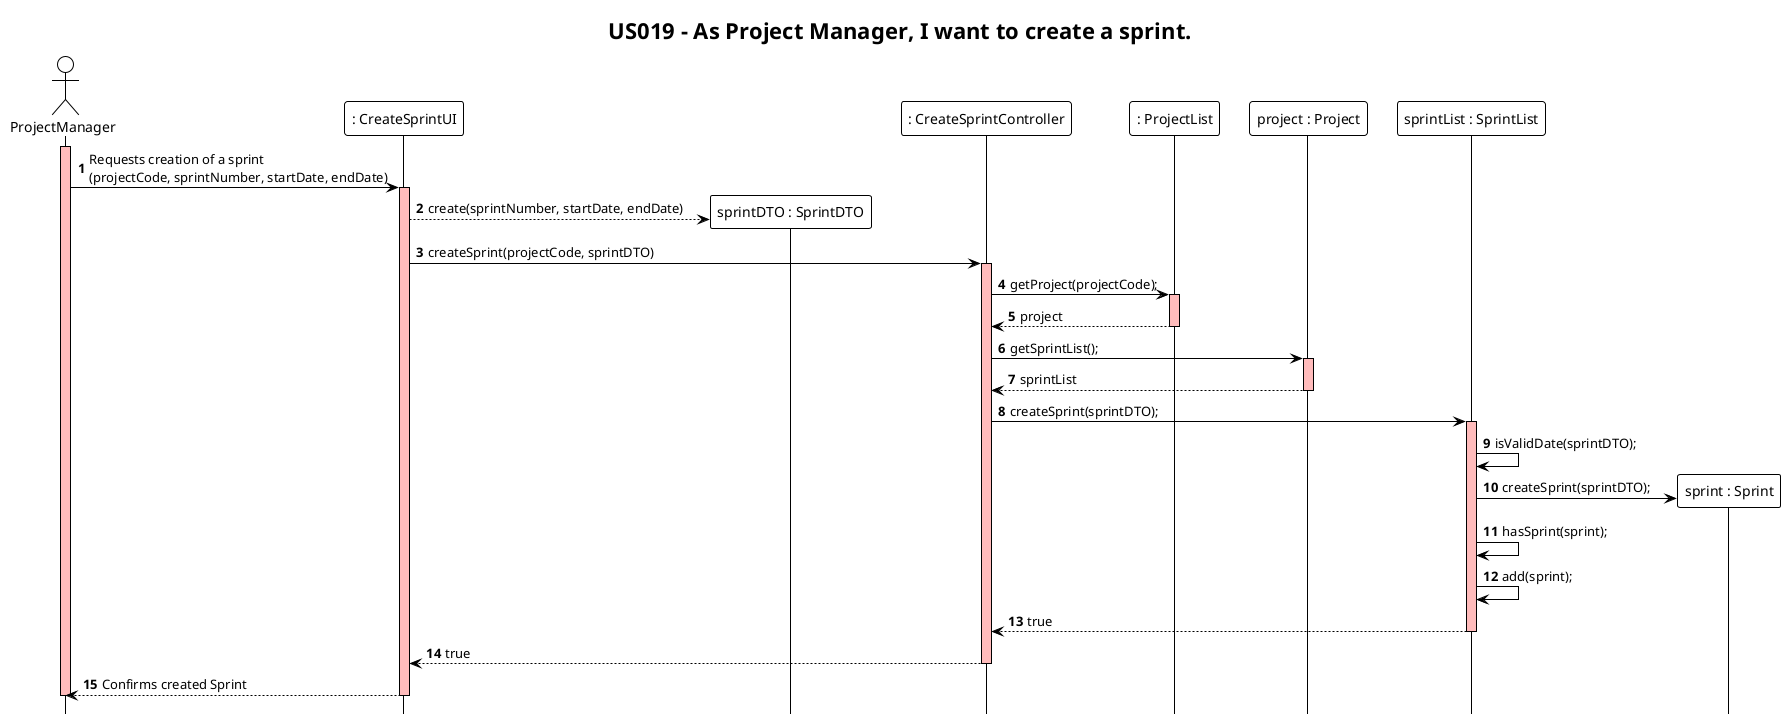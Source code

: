 @startuml
!theme plain
hide footbox
autonumber
title "US019 - As Project Manager, I want to create a sprint."

actor ProjectManager as User
participant ": CreateSprintUI" as UI
participant "sprintDTO : SprintDTO" as DTO
participant ": CreateSprintController" as Controller
participant ": ProjectList" as ProjectList
participant "project : Project" as Project
participant "sprintList : SprintList" as SprintList
participant "sprint : Sprint" as Sprint

activate User #FFBBBB
User ->  UI: Requests creation of a sprint \n(projectCode, sprintNumber, startDate, endDate)

activate UI #FFBBBB
UI --> DTO **: create(sprintNumber, startDate, endDate)
UI -> Controller: createSprint(projectCode, sprintDTO)
activate Controller #FFBBBB

Controller -> ProjectList: getProject(projectCode);
activate ProjectList #FFBBBB
ProjectList --> Controller: project
deactivate ProjectList
Controller -> Project: getSprintList();
activate Project #FFBBBB
Project --> Controller: sprintList
deactivate Project

Controller -> SprintList: createSprint(sprintDTO);
activate SprintList #FFBBBB

SprintList -> SprintList: isValidDate(sprintDTO);
SprintList -> Sprint **: createSprint(sprintDTO);
SprintList -> SprintList: hasSprint(sprint);
SprintList -> SprintList: add(sprint);

SprintList --> Controller: true
deactivate SprintList

Controller --> UI : true
deactivate Controller

UI --> User: Confirms created Sprint
deactivate UI
deactivate User #FFBBBB
@enduml
